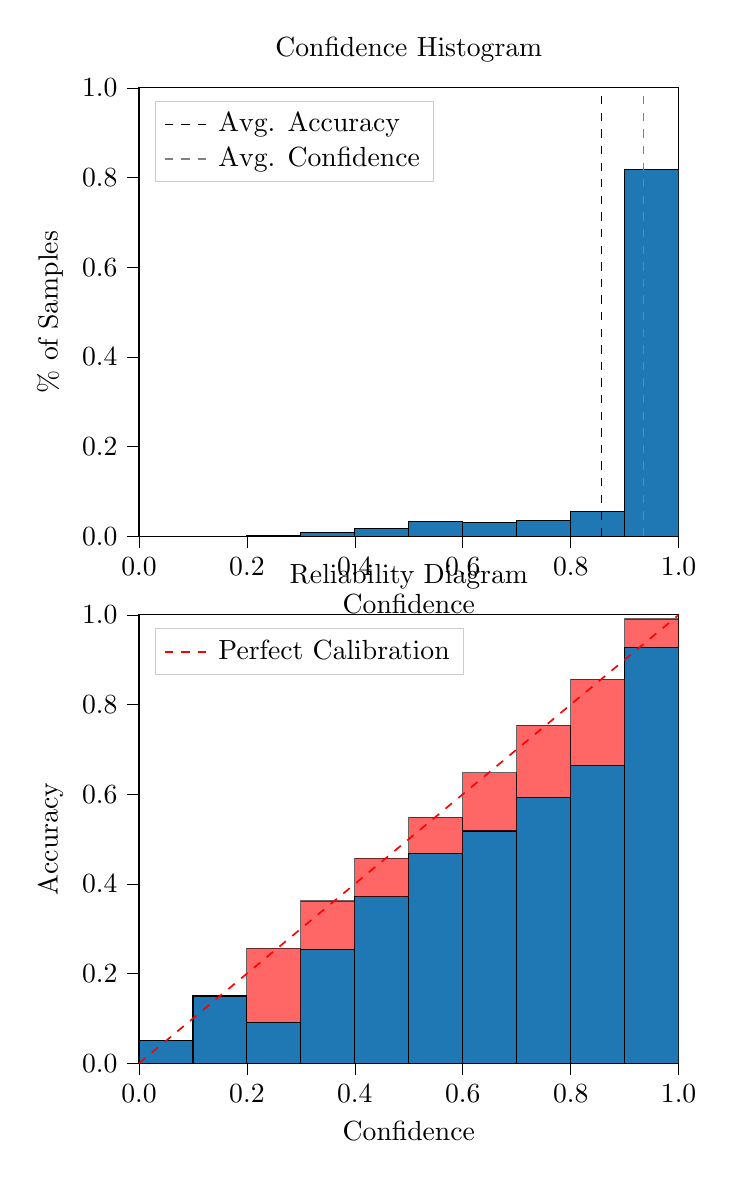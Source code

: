 % This file was created by tikzplotlib v0.9.8.
\begin{tikzpicture}

\definecolor{color0}{rgb}{0.122,0.467,0.706}

\begin{groupplot}[group style={group size=1 by 2}]
\nextgroupplot[
legend cell align={left},
legend style={
  fill opacity=0.8,
  draw opacity=1,
  text opacity=1,
  at={(0.03,0.97)},
  anchor=north west,
  draw=white!80!black
},
tick align=outside,
tick pos=left,
title={Confidence Histogram},
x grid style={white!69.02!black},
xlabel={Confidence},
xmin=0, xmax=1,
xtick style={color=black},
xtick={0,0.2,0.4,0.6,0.8,1},
xticklabels={0.0,0.2,0.4,0.6,0.8,1.0},
y grid style={white!69.02!black},
ylabel={\% of Samples},
ymin=0, ymax=1,
ytick style={color=black},
ytick={0,0.2,0.4,0.6,0.8,1},
yticklabels={0.0,0.2,0.4,0.6,0.8,1.0}
]
\draw[draw=black,fill=color0] (axis cs:-6.939e-18,0) rectangle (axis cs:0.1,0);
\draw[draw=black,fill=color0] (axis cs:0.1,0) rectangle (axis cs:0.2,0);
\draw[draw=black,fill=color0] (axis cs:0.2,0) rectangle (axis cs:0.3,0.001);
\draw[draw=black,fill=color0] (axis cs:0.3,0) rectangle (axis cs:0.4,0.008);
\draw[draw=black,fill=color0] (axis cs:0.4,0) rectangle (axis cs:0.5,0.018);
\draw[draw=black,fill=color0] (axis cs:0.5,0) rectangle (axis cs:0.6,0.032);
\draw[draw=black,fill=color0] (axis cs:0.6,0) rectangle (axis cs:0.7,0.031);
\draw[draw=black,fill=color0] (axis cs:0.7,0) rectangle (axis cs:0.8,0.036);
\draw[draw=black,fill=color0] (axis cs:0.8,0) rectangle (axis cs:0.9,0.056);
\draw[draw=black,fill=color0] (axis cs:0.9,0) rectangle (axis cs:1,0.817);
\addplot [semithick, black, dashed]
table {%
0.857 0
0.857 1
};
\addlegendentry{Avg. Accuracy}
\addplot [semithick, white!50.196!black, dashed]
table {%
0.935 0
0.935 1
};
\addlegendentry{Avg. Confidence}

\nextgroupplot[
legend cell align={left},
legend style={
  fill opacity=0.8,
  draw opacity=1,
  text opacity=1,
  at={(0.03,0.97)},
  anchor=north west,
  draw=white!80!black
},
tick align=outside,
tick pos=left,
title={Reliability Diagram},
x grid style={white!69.02!black},
xlabel={Confidence},
xmin=0, xmax=1,
xtick style={color=black},
xtick={0,0.2,0.4,0.6,0.8,1},
xticklabels={0.0,0.2,0.4,0.6,0.8,1.0},
y grid style={white!69.02!black},
ylabel={Accuracy},
ymin=0, ymax=1,
ytick style={color=black},
ytick={0,0.2,0.4,0.6,0.8,1},
yticklabels={0.0,0.2,0.4,0.6,0.8,1.0}
]
\draw[draw=black,fill=color0] (axis cs:-6.939e-18,0) rectangle (axis cs:0.1,0.05);
\draw[draw=black,fill=color0] (axis cs:0.1,0) rectangle (axis cs:0.2,0.15);
\draw[draw=black,fill=color0] (axis cs:0.2,0) rectangle (axis cs:0.3,0.091);
\draw[draw=black,fill=color0] (axis cs:0.3,0) rectangle (axis cs:0.4,0.254);
\draw[draw=black,fill=color0] (axis cs:0.4,0) rectangle (axis cs:0.5,0.371);
\draw[draw=black,fill=color0] (axis cs:0.5,0) rectangle (axis cs:0.6,0.468);
\draw[draw=black,fill=color0] (axis cs:0.6,0) rectangle (axis cs:0.7,0.518);
\draw[draw=black,fill=color0] (axis cs:0.7,0) rectangle (axis cs:0.8,0.592);
\draw[draw=black,fill=color0] (axis cs:0.8,0) rectangle (axis cs:0.9,0.664);
\draw[draw=black,fill=color0] (axis cs:0.9,0) rectangle (axis cs:1,0.928);
\draw[draw=black,fill=red,opacity=0.6] (axis cs:-6.939e-18,0.05) rectangle (axis cs:0.1,0.05);
\draw[draw=black,fill=red,opacity=0.6] (axis cs:0.1,0.15) rectangle (axis cs:0.2,0.15);
\draw[draw=black,fill=red,opacity=0.6] (axis cs:0.2,0.091) rectangle (axis cs:0.3,0.256);
\draw[draw=black,fill=red,opacity=0.6] (axis cs:0.3,0.254) rectangle (axis cs:0.4,0.362);
\draw[draw=black,fill=red,opacity=0.6] (axis cs:0.4,0.371) rectangle (axis cs:0.5,0.457);
\draw[draw=black,fill=red,opacity=0.6] (axis cs:0.5,0.468) rectangle (axis cs:0.6,0.549);
\draw[draw=black,fill=red,opacity=0.6] (axis cs:0.6,0.518) rectangle (axis cs:0.7,0.648);
\draw[draw=black,fill=red,opacity=0.6] (axis cs:0.7,0.592) rectangle (axis cs:0.8,0.754);
\draw[draw=black,fill=red,opacity=0.6] (axis cs:0.8,0.664) rectangle (axis cs:0.9,0.856);
\draw[draw=black,fill=red,opacity=0.6] (axis cs:0.9,0.928) rectangle (axis cs:1,0.991);
\addplot [semithick, red, dashed]
table {%
0 0
1 1
};
\addlegendentry{Perfect Calibration}
\end{groupplot}

\end{tikzpicture}
